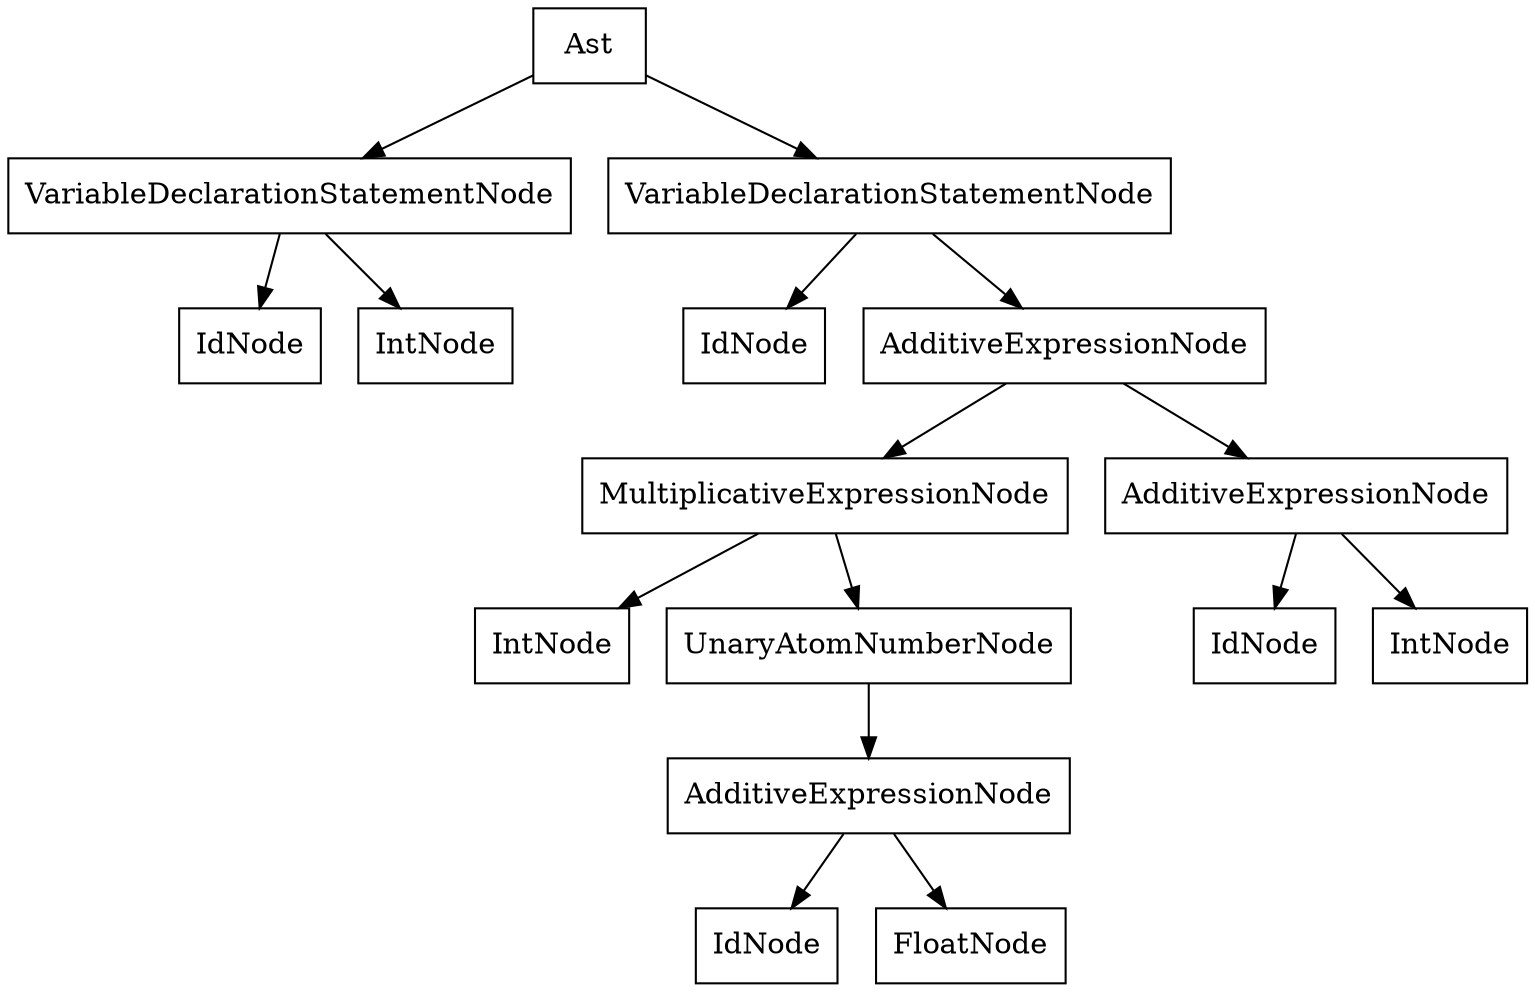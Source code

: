 digraph Ast {
	rankdir=TD;
	node [shape=box];
	140604168988768 [label="Ast"];
	140604168987952 [label="VariableDeclarationStatementNode"];
	140604168988768 -> 140604168987952;
	140604168985600 [label="IdNode"];
	140604168987952 -> 140604168985600;
	140604168986416 [label="IntNode"];
	140604168987952 -> 140604168986416;
	140604168988912 [label="VariableDeclarationStatementNode"];
	140604168988768 -> 140604168988912;
	140604168986656 [label="IdNode"];
	140604168988912 -> 140604168986656;
	140604166159328 [label="AdditiveExpressionNode"];
	140604168988912 -> 140604166159328;
	140604166154336 [label="MultiplicativeExpressionNode"];
	140604166159328 -> 140604166154336;
	140604168987616 [label="IntNode"];
	140604166154336 -> 140604168987616;
	140604166152032 [label="UnaryAtomNumberNode"];
	140604166154336 -> 140604166152032;
	140604166144976 [label="AdditiveExpressionNode"];
	140604166152032 -> 140604166144976;
	140604168988240 [label="IdNode"];
	140604166144976 -> 140604168988240;
	140604166159136 [label="FloatNode"];
	140604166144976 -> 140604166159136;
	140604166145792 [label="AdditiveExpressionNode"];
	140604166159328 -> 140604166145792;
	140604166146416 [label="IdNode"];
	140604166145792 -> 140604166146416;
	140604166146656 [label="IntNode"];
	140604166145792 -> 140604166146656;
}
